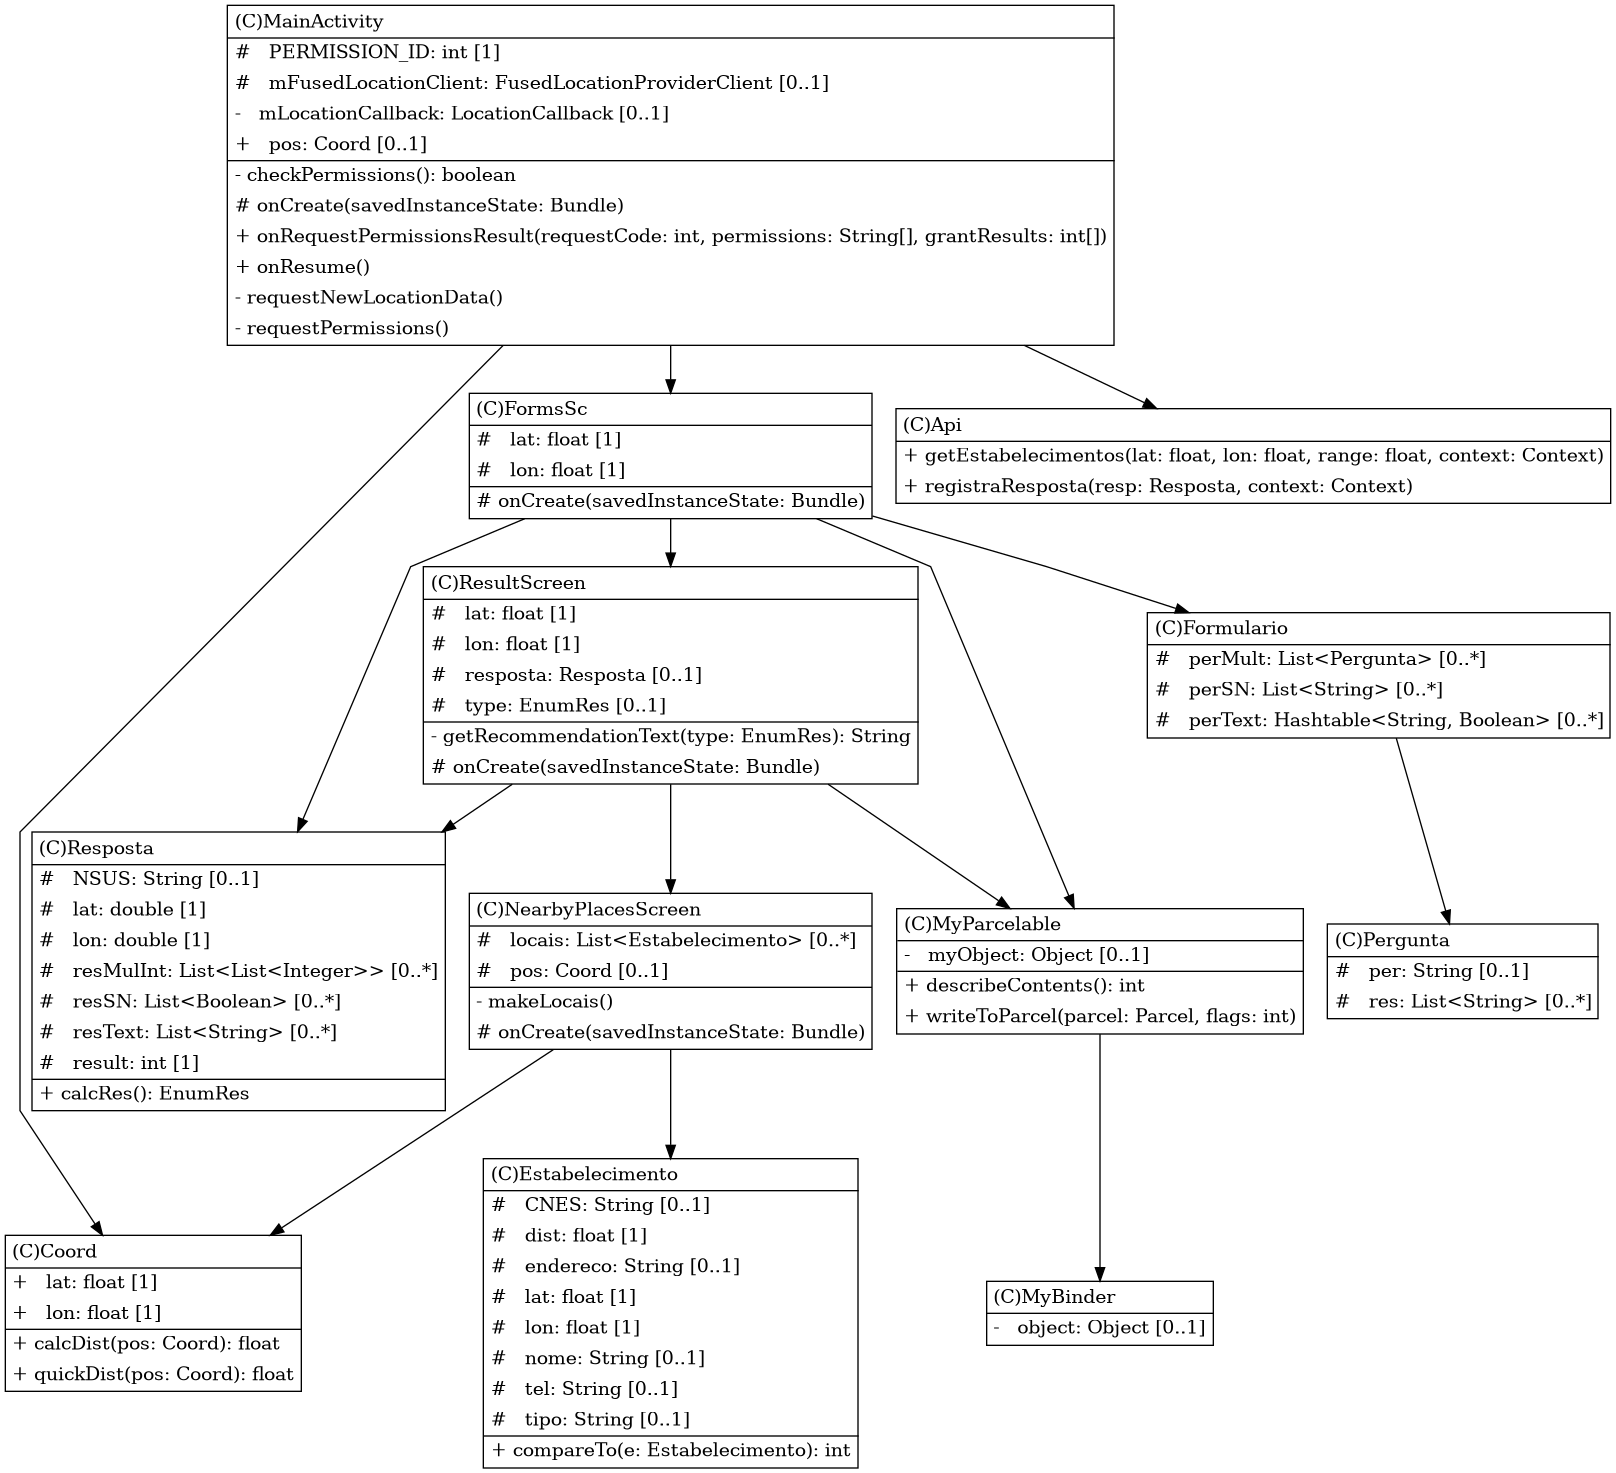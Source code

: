 @startuml


digraph g {
    rankdir="TB"
    splines=polyline
    

'nodes 

   Coord367483698[
	label=<<TABLE BORDER="1" CELLBORDER="0" CELLPADDING="4" CELLSPACING="0">
<TR><TD ALIGN="LEFT" >(C)Coord</TD></TR>
<HR/>
<TR><TD ALIGN="LEFT" >+   lat: float [1]</TD></TR>
<TR><TD ALIGN="LEFT" >+   lon: float [1]</TD></TR>
<HR/>
<TR><TD ALIGN="LEFT" >+ calcDist(pos: Coord): float</TD></TR>
<TR><TD ALIGN="LEFT" >+ quickDist(pos: Coord): float</TD></TR>
</TABLE>>
	style=filled
	margin=0
	shape=plaintext
	fillcolor="#FFFFFF"
];

MainActivity367483698[
	label=<<TABLE BORDER="1" CELLBORDER="0" CELLPADDING="4" CELLSPACING="0">
<TR><TD ALIGN="LEFT" >(C)MainActivity</TD></TR>
<HR/>
<TR><TD ALIGN="LEFT" >#   PERMISSION_ID: int [1]</TD></TR>
<TR><TD ALIGN="LEFT" >#   mFusedLocationClient: FusedLocationProviderClient [0..1]</TD></TR>
<TR><TD ALIGN="LEFT" >-   mLocationCallback: LocationCallback [0..1]</TD></TR>
<TR><TD ALIGN="LEFT" >+   pos: Coord [0..1]</TD></TR>
<HR/>
<TR><TD ALIGN="LEFT" >- checkPermissions(): boolean</TD></TR>
<TR><TD ALIGN="LEFT" ># onCreate(savedInstanceState: Bundle)</TD></TR>
<TR><TD ALIGN="LEFT" >+ onRequestPermissionsResult(requestCode: int, permissions: String[], grantResults: int[])</TD></TR>
<TR><TD ALIGN="LEFT" >+ onResume()</TD></TR>
<TR><TD ALIGN="LEFT" >- requestNewLocationData()</TD></TR>
<TR><TD ALIGN="LEFT" >- requestPermissions()</TD></TR>
</TABLE>>
	style=filled
	margin=0
	shape=plaintext
	fillcolor="#FFFFFF"
];

   Estabelecimento367483698[
	label=<<TABLE BORDER="1" CELLBORDER="0" CELLPADDING="4" CELLSPACING="0">
<TR><TD ALIGN="LEFT" >(C)Estabelecimento</TD></TR>
<HR/>
<TR><TD ALIGN="LEFT" >#   CNES: String [0..1]</TD></TR>
<TR><TD ALIGN="LEFT" >#   dist: float [1]</TD></TR>
<TR><TD ALIGN="LEFT" >#   endereco: String [0..1]</TD></TR>
<TR><TD ALIGN="LEFT" >#   lat: float [1]</TD></TR>
<TR><TD ALIGN="LEFT" >#   lon: float [1]</TD></TR>
<TR><TD ALIGN="LEFT" >#   nome: String [0..1]</TD></TR>
<TR><TD ALIGN="LEFT" >#   tel: String [0..1]</TD></TR>
<TR><TD ALIGN="LEFT" >#   tipo: String [0..1]</TD></TR>
<HR/>
<TR><TD ALIGN="LEFT" >+ compareTo(e: Estabelecimento): int</TD></TR>
</TABLE>>
	style=filled
	margin=0
	shape=plaintext
	fillcolor="#FFFFFF"
];

NearbyPlacesScreen367483698[
	label=<<TABLE BORDER="1" CELLBORDER="0" CELLPADDING="4" CELLSPACING="0">
<TR><TD ALIGN="LEFT" >(C)NearbyPlacesScreen</TD></TR>
<HR/>
<TR><TD ALIGN="LEFT" >#   locais: List&lt;Estabelecimento&gt; [0..*]</TD></TR>
<TR><TD ALIGN="LEFT" >#   pos: Coord [0..1]</TD></TR>
<HR/>
<TR><TD ALIGN="LEFT" >- makeLocais()</TD></TR>
<TR><TD ALIGN="LEFT" ># onCreate(savedInstanceState: Bundle)</TD></TR>
</TABLE>>
	style=filled
	margin=0
	shape=plaintext
	fillcolor="#FFFFFF"
];

Api367483698[
	label=<<TABLE BORDER="1" CELLBORDER="0" CELLPADDING="4" CELLSPACING="0">
<TR><TD ALIGN="LEFT" >(C)Api</TD></TR>
<HR/>
<TR><TD ALIGN="LEFT" >+ getEstabelecimentos(lat: float, lon: float, range: float, context: Context)</TD></TR>
<TR><TD ALIGN="LEFT" >+ registraResposta(resp: Resposta, context: Context)</TD></TR>
</TABLE>>
	style=filled
	margin=0
	shape=plaintext
	fillcolor="#FFFFFF"
];


   Formulario367483698[
	label=<<TABLE BORDER="1" CELLBORDER="0" CELLPADDING="4" CELLSPACING="0">
<TR><TD ALIGN="LEFT" >(C)Formulario</TD></TR>
<HR/>
<TR><TD ALIGN="LEFT" >#   perMult: List&lt;Pergunta&gt; [0..*]</TD></TR>
<TR><TD ALIGN="LEFT" >#   perSN: List&lt;String&gt; [0..*]</TD></TR>
<TR><TD ALIGN="LEFT" >#   perText: Hashtable&lt;String, Boolean&gt; [0..*]</TD></TR>
</TABLE>>
	style=filled
	margin=0
	shape=plaintext
	fillcolor="#FFFFFF"
];

Pergunta367483698[
	label=<<TABLE BORDER="1" CELLBORDER="0" CELLPADDING="4" CELLSPACING="0">
<TR><TD ALIGN="LEFT" >(C)Pergunta</TD></TR>
<HR/>
<TR><TD ALIGN="LEFT" >#   per: String [0..1]</TD></TR>
<TR><TD ALIGN="LEFT" >#   res: List&lt;String&gt; [0..*]</TD></TR>
</TABLE>>
	style=filled
	margin=0
	shape=plaintext
	fillcolor="#FFFFFF"
];

FormsSc367483698[
	label=<<TABLE BORDER="1" CELLBORDER="0" CELLPADDING="4" CELLSPACING="0">
<TR><TD ALIGN="LEFT" >(C)FormsSc</TD></TR>
<HR/>
<TR><TD ALIGN="LEFT" >#   lat: float [1]</TD></TR>
<TR><TD ALIGN="LEFT" >#   lon: float [1]</TD></TR>
<HR/>
<TR><TD ALIGN="LEFT" ># onCreate(savedInstanceState: Bundle)</TD></TR>
</TABLE>>
	style=filled
	margin=0
	shape=plaintext
	fillcolor="#FFFFFF"
];
MyBinder367483698[
	label=<<TABLE BORDER="1" CELLBORDER="0" CELLPADDING="4" CELLSPACING="0">
<TR><TD ALIGN="LEFT" >(C)MyBinder</TD></TR>
<HR/>
<TR><TD ALIGN="LEFT" >-   object: Object [0..1]</TD></TR>
</TABLE>>
	style=filled
	margin=0
	shape=plaintext
	fillcolor="#FFFFFF"
];


   MyParcelable367483698[
	label=<<TABLE BORDER="1" CELLBORDER="0" CELLPADDING="4" CELLSPACING="0">
<TR><TD ALIGN="LEFT" >(C)MyParcelable</TD></TR>
<HR/>
<TR><TD ALIGN="LEFT" >-   myObject: Object [0..1]</TD></TR>
<HR/>
<TR><TD ALIGN="LEFT" >+ describeContents(): int</TD></TR>
<TR><TD ALIGN="LEFT" >+ writeToParcel(parcel: Parcel, flags: int)</TD></TR>
</TABLE>>
	style=filled
	margin=0
	shape=plaintext
	fillcolor="#FFFFFF"
];
 Resposta367483698[
	label=<<TABLE BORDER="1" CELLBORDER="0" CELLPADDING="4" CELLSPACING="0">
<TR><TD ALIGN="LEFT" >(C)Resposta</TD></TR>
<HR/>
<TR><TD ALIGN="LEFT" >#   NSUS: String [0..1]</TD></TR>
<TR><TD ALIGN="LEFT" >#   lat: double [1]</TD></TR>
<TR><TD ALIGN="LEFT" >#   lon: double [1]</TD></TR>
<TR><TD ALIGN="LEFT" >#   resMulInt: List&lt;List&lt;Integer&gt;&gt; [0..*]</TD></TR>
<TR><TD ALIGN="LEFT" >#   resSN: List&lt;Boolean&gt; [0..*]</TD></TR>
<TR><TD ALIGN="LEFT" >#   resText: List&lt;String&gt; [0..*]</TD></TR>
<TR><TD ALIGN="LEFT" >#   result: int [1]</TD></TR>
<HR/>
<TR><TD ALIGN="LEFT" >+ calcRes(): EnumRes</TD></TR>
</TABLE>>
	style=filled
	margin=0
	shape=plaintext
	fillcolor="#FFFFFF"
];

ResultScreen367483698[
	label=<<TABLE BORDER="1" CELLBORDER="0" CELLPADDING="4" CELLSPACING="0">
<TR><TD ALIGN="LEFT" >(C)ResultScreen</TD></TR>
<HR/>
<TR><TD ALIGN="LEFT" >#   lat: float [1]</TD></TR>
<TR><TD ALIGN="LEFT" >#   lon: float [1]</TD></TR>
<TR><TD ALIGN="LEFT" >#   resposta: Resposta [0..1]</TD></TR>
<TR><TD ALIGN="LEFT" >#   type: EnumRes [0..1]</TD></TR>
<HR/>
<TR><TD ALIGN="LEFT" >- getRecommendationText(type: EnumRes): String</TD></TR>
<TR><TD ALIGN="LEFT" ># onCreate(savedInstanceState: Bundle)</TD></TR>
</TABLE>>
	style=filled
	margin=0
	shape=plaintext
	fillcolor="#FFFFFF"
];
'edges    
'MainActivity367483698 -> Coord367483698[label="pos
'[0..1]"];
'NearbyPlacesScreen367483698 -> Estabelecimento367483698[label="locais
'[0..*]"];
'Formulario367483698 -> Pergunta367483698[label="perMult
'[0..*]"];
'NearbyPlacesScreen367483698 -> Coord367483698[label="pos
'[0..1]"];
'ResultScreen367483698 -> Resposta367483698[label="resposta
'[0..1]"];

MainActivity367483698 -> FormsSc367483698
MainActivity367483698 -> Api367483698
'MainActivity367483698 -> Estabelecimento367483698
MainActivity367483698 -> Coord367483698
FormsSc367483698 -> ResultScreen367483698
FormsSc367483698 -> Formulario367483698
FormsSc367483698 -> Resposta367483698
FormsSc367483698 -> MyParcelable367483698
ResultScreen367483698 -> NearbyPlacesScreen367483698
ResultScreen367483698 -> Resposta367483698
ResultScreen367483698 -> MyParcelable367483698
NearbyPlacesScreen367483698 -> Estabelecimento367483698
NearbyPlacesScreen367483698 -> Coord367483698
MyParcelable367483698 -> MyBinder367483698
Formulario367483698 -> Pergunta367483698
}
@enduml